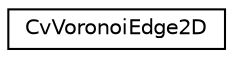 digraph "Graphical Class Hierarchy"
{
 // LATEX_PDF_SIZE
  edge [fontname="Helvetica",fontsize="10",labelfontname="Helvetica",labelfontsize="10"];
  node [fontname="Helvetica",fontsize="10",shape=record];
  rankdir="LR";
  Node0 [label="CvVoronoiEdge2D",height=0.2,width=0.4,color="black", fillcolor="white", style="filled",URL="$struct_cv_voronoi_edge2_d.html",tooltip=" "];
}
